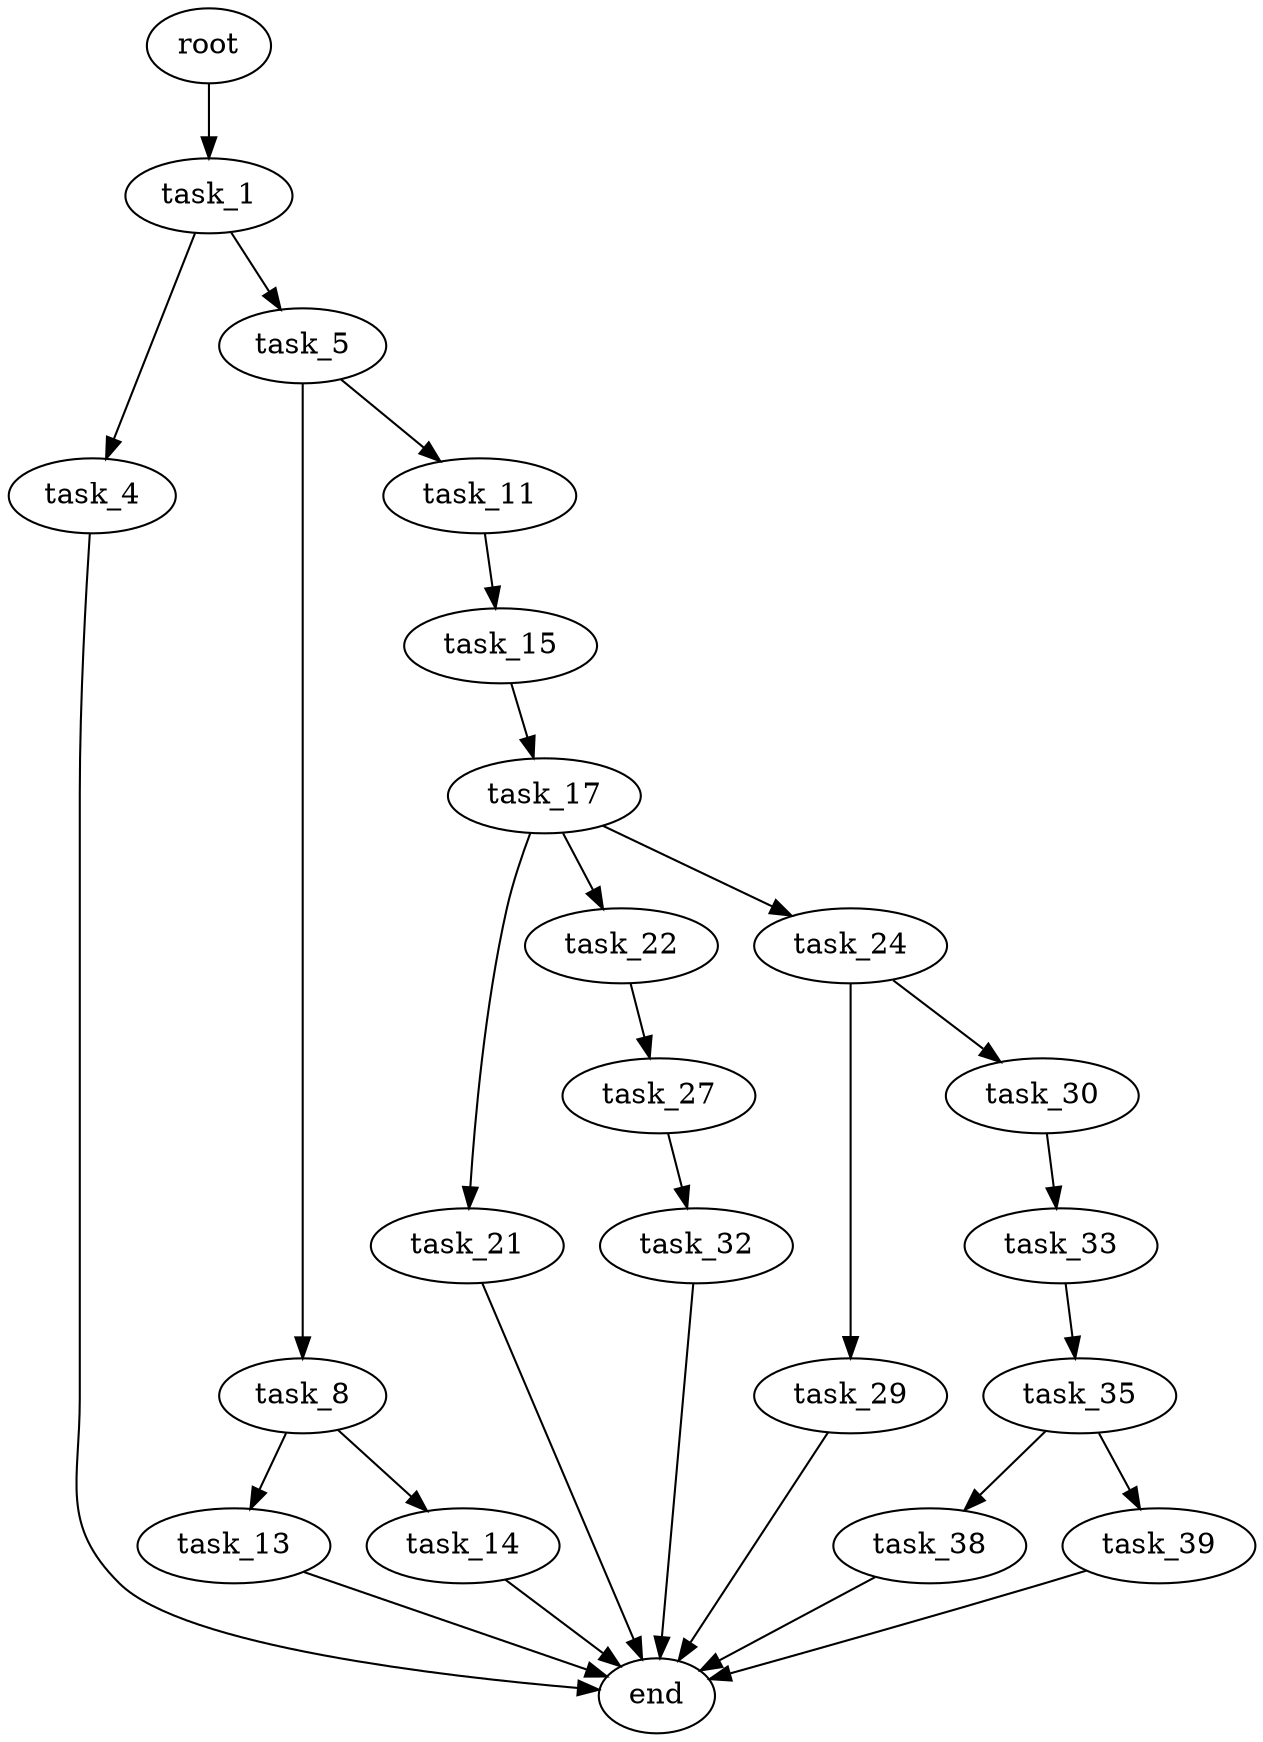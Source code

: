 digraph G {
  root [size="0.000000"];
  task_1 [size="23600643942.000000"];
  task_4 [size="368293445632.000000"];
  task_5 [size="549755813888.000000"];
  task_8 [size="48298444408.000000"];
  task_11 [size="68719476736.000000"];
  task_13 [size="64074592387.000000"];
  task_14 [size="8589934592.000000"];
  task_15 [size="307872763067.000000"];
  task_17 [size="1631668288.000000"];
  task_21 [size="12642860267.000000"];
  task_22 [size="1600957448.000000"];
  task_24 [size="57548433256.000000"];
  task_27 [size="19674166373.000000"];
  task_29 [size="1487051605.000000"];
  task_30 [size="724334566050.000000"];
  task_32 [size="68719476736.000000"];
  task_33 [size="4621018266.000000"];
  task_35 [size="68719476736.000000"];
  task_38 [size="26094210364.000000"];
  task_39 [size="8589934592.000000"];
  end [size="0.000000"];

  root -> task_1 [size="1.000000"];
  task_1 -> task_4 [size="838860800.000000"];
  task_1 -> task_5 [size="838860800.000000"];
  task_4 -> end [size="1.000000"];
  task_5 -> task_8 [size="536870912.000000"];
  task_5 -> task_11 [size="536870912.000000"];
  task_8 -> task_13 [size="134217728.000000"];
  task_8 -> task_14 [size="134217728.000000"];
  task_11 -> task_15 [size="134217728.000000"];
  task_13 -> end [size="1.000000"];
  task_14 -> end [size="1.000000"];
  task_15 -> task_17 [size="536870912.000000"];
  task_17 -> task_21 [size="33554432.000000"];
  task_17 -> task_22 [size="33554432.000000"];
  task_17 -> task_24 [size="33554432.000000"];
  task_21 -> end [size="1.000000"];
  task_22 -> task_27 [size="33554432.000000"];
  task_24 -> task_29 [size="75497472.000000"];
  task_24 -> task_30 [size="75497472.000000"];
  task_27 -> task_32 [size="536870912.000000"];
  task_29 -> end [size="1.000000"];
  task_30 -> task_33 [size="838860800.000000"];
  task_32 -> end [size="1.000000"];
  task_33 -> task_35 [size="536870912.000000"];
  task_35 -> task_38 [size="134217728.000000"];
  task_35 -> task_39 [size="134217728.000000"];
  task_38 -> end [size="1.000000"];
  task_39 -> end [size="1.000000"];
}
